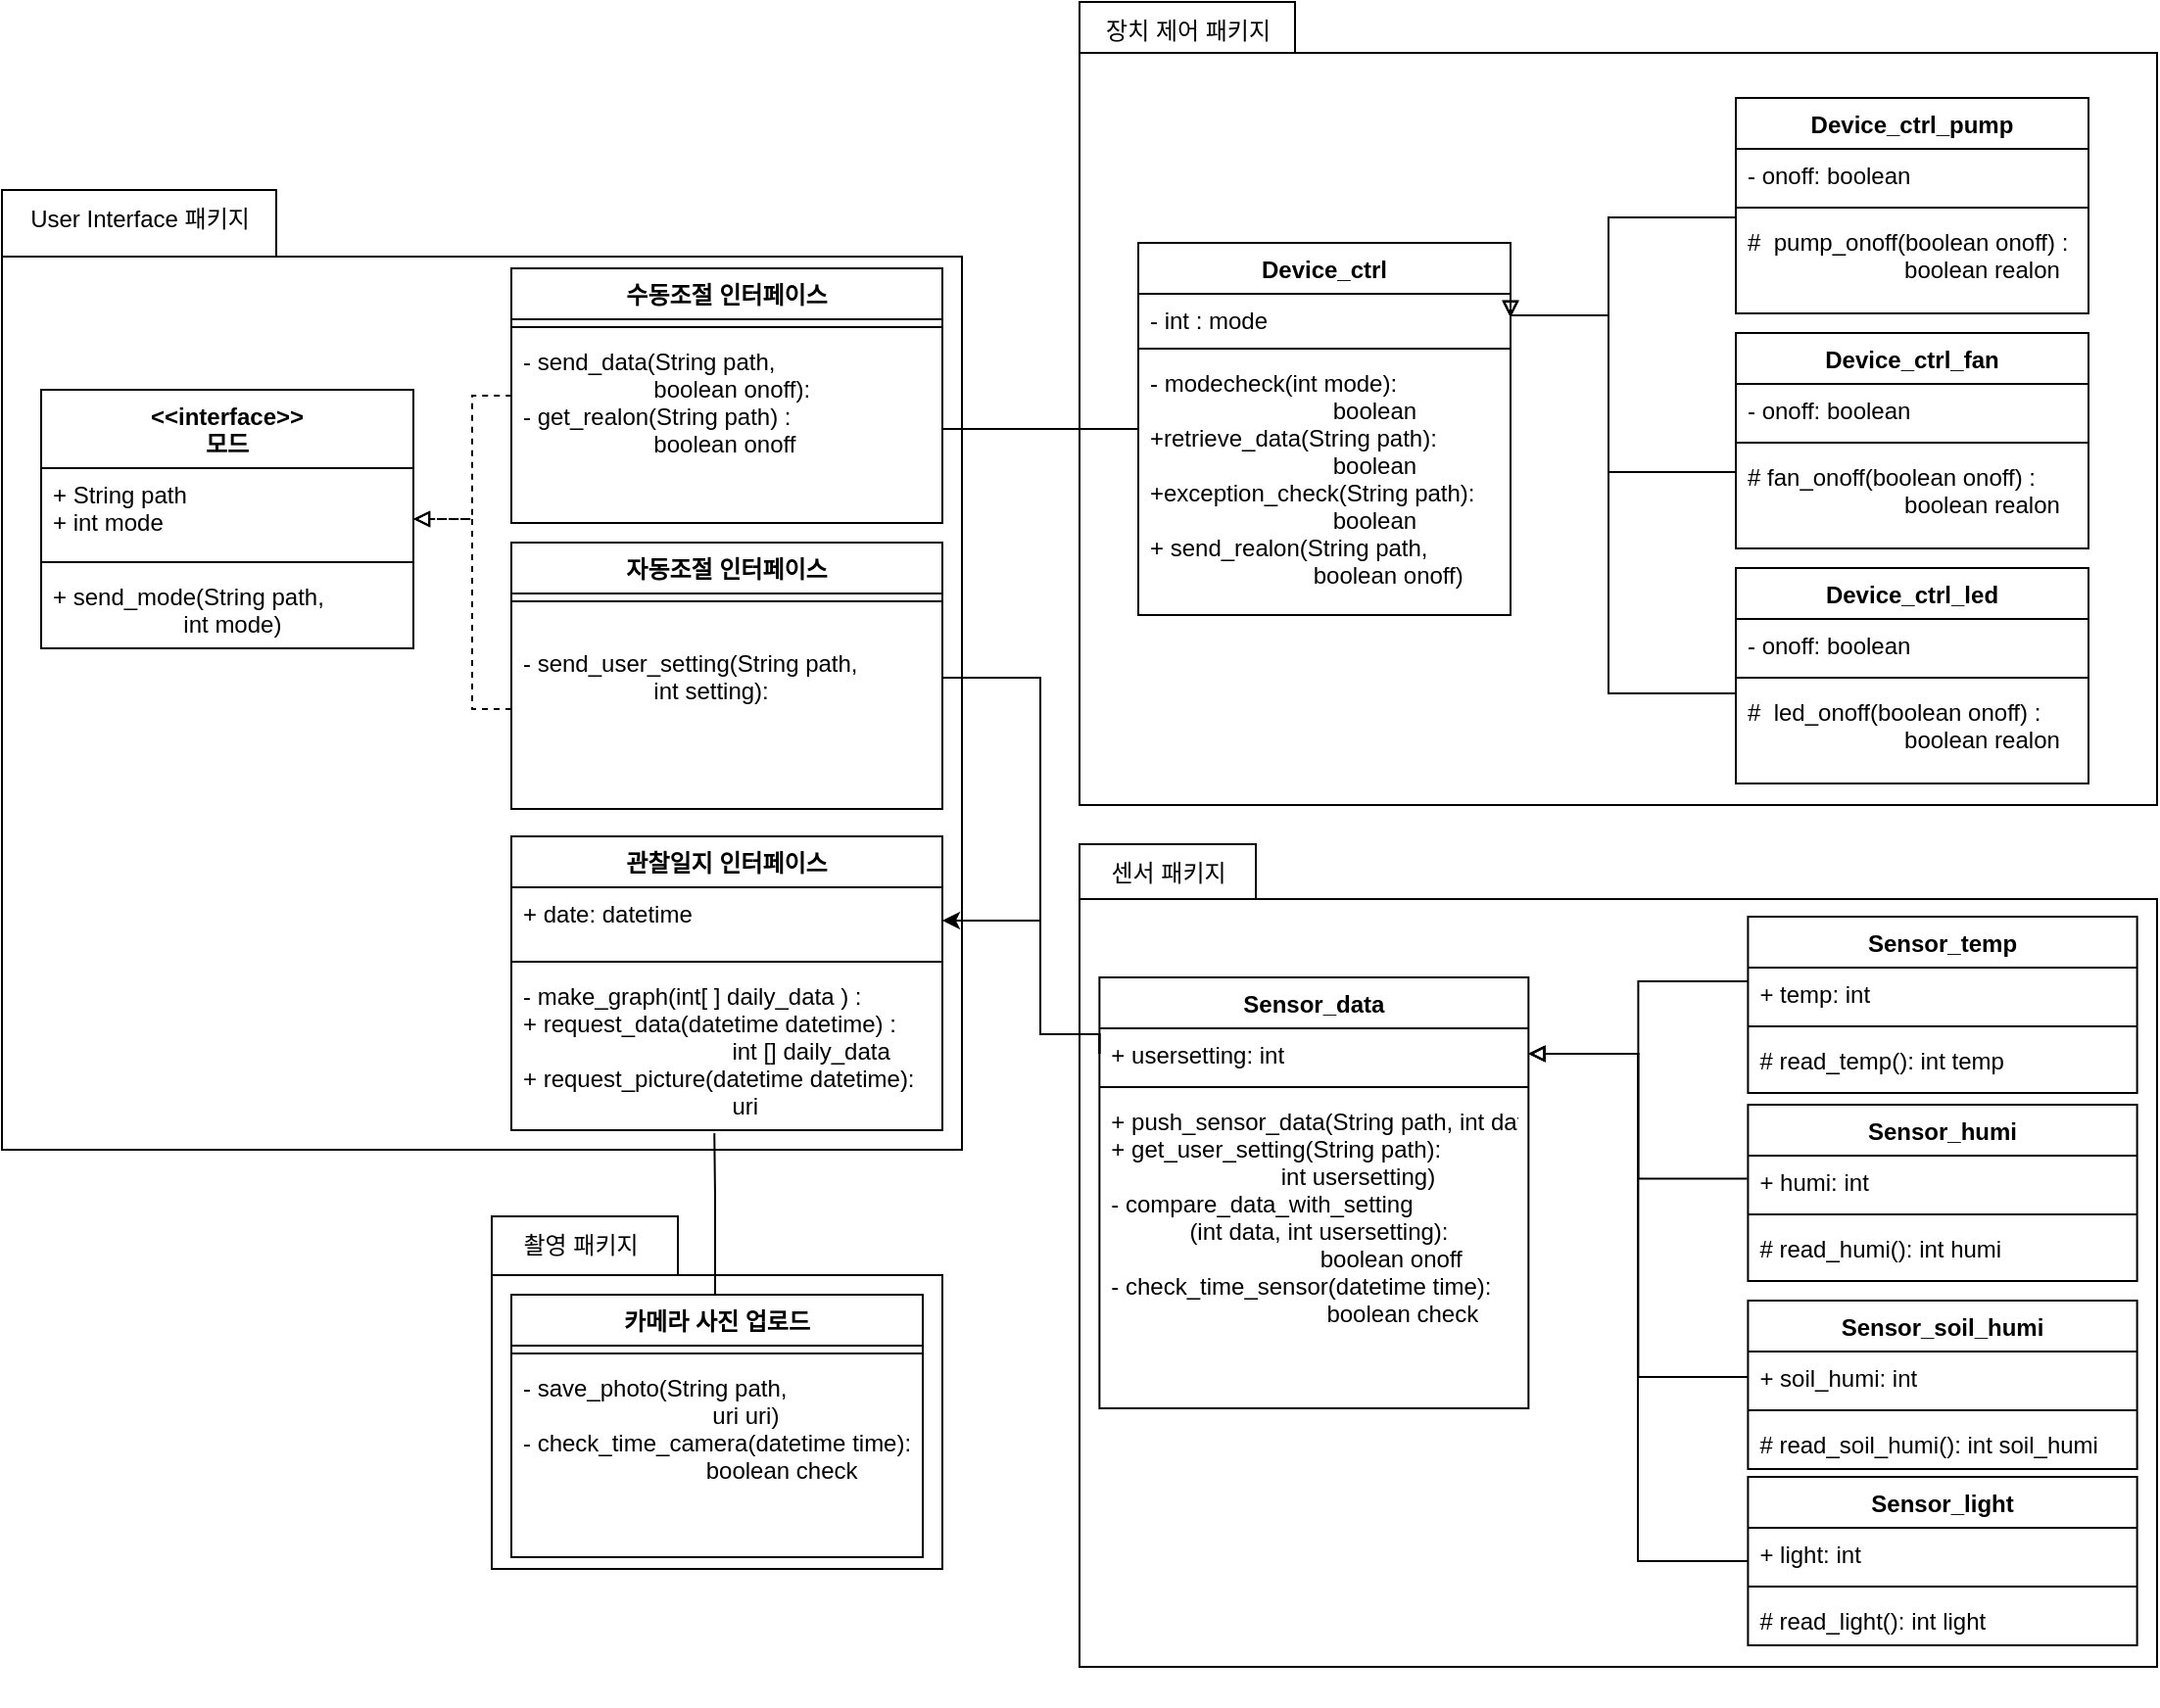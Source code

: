 <mxfile version="20.5.3" type="github">
  <diagram id="fnLHk5_FQdHGoSxvLHbr" name="페이지-1">
    <mxGraphModel dx="4583" dy="687" grid="1" gridSize="10" guides="1" tooltips="1" connect="1" arrows="1" fold="1" page="1" pageScale="1" pageWidth="3300" pageHeight="4681" math="0" shadow="0">
      <root>
        <mxCell id="0" />
        <mxCell id="1" parent="0" />
        <mxCell id="D5vVqQVgLM8rnLh1jBMB-31" value="" style="shape=folder;fontStyle=1;spacingTop=10;tabWidth=110;tabHeight=26;tabPosition=left;html=1;" parent="1" vertex="1">
          <mxGeometry x="-1300" y="80" width="550" height="410" as="geometry" />
        </mxCell>
        <mxCell id="D5vVqQVgLM8rnLh1jBMB-35" style="edgeStyle=orthogonalEdgeStyle;rounded=0;orthogonalLoop=1;jettySize=auto;html=1;endArrow=block;endFill=0;entryX=1;entryY=0.5;entryDx=0;entryDy=0;" parent="1" target="D5vVqQVgLM8rnLh1jBMB-45" edge="1" source="D5vVqQVgLM8rnLh1jBMB-104">
          <mxGeometry relative="1" as="geometry">
            <mxPoint x="-1095.0" y="308.0" as="targetPoint" />
            <Array as="points">
              <mxPoint x="-1030" y="320" />
              <mxPoint x="-1030" y="240" />
              <mxPoint x="-1080" y="240" />
            </Array>
            <mxPoint x="-965" y="344" as="sourcePoint" />
          </mxGeometry>
        </mxCell>
        <mxCell id="D5vVqQVgLM8rnLh1jBMB-42" style="edgeStyle=orthogonalEdgeStyle;rounded=0;orthogonalLoop=1;jettySize=auto;html=1;entryX=1;entryY=0.5;entryDx=0;entryDy=0;endArrow=block;endFill=0;" parent="1" target="D5vVqQVgLM8rnLh1jBMB-45" edge="1" source="D5vVqQVgLM8rnLh1jBMB-108">
          <mxGeometry relative="1" as="geometry">
            <mxPoint x="-1095.0" y="308.0" as="targetPoint" />
            <Array as="points">
              <mxPoint x="-1030" y="433" />
              <mxPoint x="-1030" y="240" />
              <mxPoint x="-1080" y="240" />
            </Array>
            <mxPoint x="-965" y="438.0" as="sourcePoint" />
          </mxGeometry>
        </mxCell>
        <mxCell id="D5vVqQVgLM8rnLh1jBMB-43" style="edgeStyle=orthogonalEdgeStyle;rounded=0;orthogonalLoop=1;jettySize=auto;html=1;endArrow=block;endFill=0;entryX=1;entryY=0.5;entryDx=0;entryDy=0;" parent="1" source="D5vVqQVgLM8rnLh1jBMB-100" target="D5vVqQVgLM8rnLh1jBMB-45" edge="1">
          <mxGeometry relative="1" as="geometry">
            <mxPoint x="-1095.0" y="308.0" as="targetPoint" />
            <Array as="points">
              <mxPoint x="-1030" y="190" />
              <mxPoint x="-1030" y="240" />
              <mxPoint x="-1080" y="240" />
            </Array>
            <mxPoint x="-965" y="268.0" as="sourcePoint" />
          </mxGeometry>
        </mxCell>
        <mxCell id="D5vVqQVgLM8rnLh1jBMB-44" value="Device_ctrl" style="swimlane;fontStyle=1;align=center;verticalAlign=top;childLayout=stackLayout;horizontal=1;startSize=26;horizontalStack=0;resizeParent=1;resizeParentMax=0;resizeLast=0;collapsible=1;marginBottom=0;" parent="1" vertex="1">
          <mxGeometry x="-1270" y="203" width="190" height="190" as="geometry" />
        </mxCell>
        <mxCell id="D5vVqQVgLM8rnLh1jBMB-45" value="- int : mode&#xa;" style="text;strokeColor=none;fillColor=none;align=left;verticalAlign=top;spacingLeft=4;spacingRight=4;overflow=hidden;rotatable=0;points=[[0,0.5],[1,0.5]];portConstraint=eastwest;" parent="D5vVqQVgLM8rnLh1jBMB-44" vertex="1">
          <mxGeometry y="26" width="190" height="24" as="geometry" />
        </mxCell>
        <mxCell id="D5vVqQVgLM8rnLh1jBMB-46" value="" style="line;strokeWidth=1;fillColor=none;align=left;verticalAlign=middle;spacingTop=-1;spacingLeft=3;spacingRight=3;rotatable=0;labelPosition=right;points=[];portConstraint=eastwest;strokeColor=inherit;" parent="D5vVqQVgLM8rnLh1jBMB-44" vertex="1">
          <mxGeometry y="50" width="190" height="8" as="geometry" />
        </mxCell>
        <mxCell id="D5vVqQVgLM8rnLh1jBMB-47" value="- modecheck(int mode): &#xa;                            boolean&#xa;+retrieve_data(String path):&#xa;                            boolean&#xa;+exception_check(String path):&#xa;                            boolean&#xa;+ send_realon(String path,&#xa;                         boolean onoff)" style="text;strokeColor=none;fillColor=none;align=left;verticalAlign=top;spacingLeft=4;spacingRight=4;overflow=hidden;rotatable=0;points=[[0,0.5],[1,0.5]];portConstraint=eastwest;" parent="D5vVqQVgLM8rnLh1jBMB-44" vertex="1">
          <mxGeometry y="58" width="190" height="132" as="geometry" />
        </mxCell>
        <mxCell id="D5vVqQVgLM8rnLh1jBMB-48" value="장치 제어 패키지" style="text;html=1;align=center;verticalAlign=middle;resizable=0;points=[];autosize=1;strokeColor=none;fillColor=none;" parent="1" vertex="1">
          <mxGeometry x="-1300" y="80" width="110" height="30" as="geometry" />
        </mxCell>
        <mxCell id="D5vVqQVgLM8rnLh1jBMB-49" value="" style="group" parent="1" vertex="1" connectable="0">
          <mxGeometry x="-1300" y="510" width="550" height="440" as="geometry" />
        </mxCell>
        <mxCell id="D5vVqQVgLM8rnLh1jBMB-50" value="" style="shape=folder;fontStyle=1;spacingTop=10;tabWidth=90;tabHeight=28;tabPosition=left;html=1;" parent="D5vVqQVgLM8rnLh1jBMB-49" vertex="1">
          <mxGeometry width="550" height="420" as="geometry" />
        </mxCell>
        <mxCell id="D5vVqQVgLM8rnLh1jBMB-63" value="Sensor_data" style="swimlane;fontStyle=1;align=center;verticalAlign=top;childLayout=stackLayout;horizontal=1;startSize=26;horizontalStack=0;resizeParent=1;resizeParentMax=0;resizeLast=0;collapsible=1;marginBottom=0;" parent="D5vVqQVgLM8rnLh1jBMB-49" vertex="1">
          <mxGeometry x="10.185" y="68" width="218.981" height="220" as="geometry" />
        </mxCell>
        <mxCell id="D5vVqQVgLM8rnLh1jBMB-64" value="+ usersetting: int" style="text;strokeColor=none;fillColor=none;align=left;verticalAlign=top;spacingLeft=4;spacingRight=4;overflow=hidden;rotatable=0;points=[[0,0.5],[1,0.5]];portConstraint=eastwest;" parent="D5vVqQVgLM8rnLh1jBMB-63" vertex="1">
          <mxGeometry y="26" width="218.981" height="26" as="geometry" />
        </mxCell>
        <mxCell id="D5vVqQVgLM8rnLh1jBMB-65" value="" style="line;strokeWidth=1;fillColor=none;align=left;verticalAlign=middle;spacingTop=-1;spacingLeft=3;spacingRight=3;rotatable=0;labelPosition=right;points=[];portConstraint=eastwest;strokeColor=inherit;" parent="D5vVqQVgLM8rnLh1jBMB-63" vertex="1">
          <mxGeometry y="52" width="218.981" height="8" as="geometry" />
        </mxCell>
        <mxCell id="D5vVqQVgLM8rnLh1jBMB-66" value="+ push_sensor_data(String path, int data):&#xa;+ get_user_setting(String path):&#xa;                          int usersetting)&#xa;- compare_data_with_setting&#xa;            (int data, int usersetting):&#xa;                                boolean onoff&#xa;- check_time_sensor(datetime time):&#xa;                                 boolean check" style="text;strokeColor=none;fillColor=none;align=left;verticalAlign=top;spacingLeft=4;spacingRight=4;overflow=hidden;rotatable=0;points=[[0,0.5],[1,0.5]];portConstraint=eastwest;" parent="D5vVqQVgLM8rnLh1jBMB-63" vertex="1">
          <mxGeometry y="60" width="218.981" height="160" as="geometry" />
        </mxCell>
        <mxCell id="D5vVqQVgLM8rnLh1jBMB-67" style="edgeStyle=orthogonalEdgeStyle;rounded=0;orthogonalLoop=1;jettySize=auto;html=1;exitX=-0.002;exitY=0.259;exitDx=0;exitDy=0;endArrow=block;endFill=0;exitPerimeter=0;entryX=1;entryY=0.5;entryDx=0;entryDy=0;" parent="D5vVqQVgLM8rnLh1jBMB-49" target="D5vVqQVgLM8rnLh1jBMB-64" edge="1">
          <mxGeometry relative="1" as="geometry">
            <mxPoint x="340.817" y="170.734" as="sourcePoint" />
            <mxPoint x="208.796" y="93.0" as="targetPoint" />
            <Array as="points">
              <mxPoint x="285.185" y="171" />
              <mxPoint x="285.185" y="107" />
            </Array>
          </mxGeometry>
        </mxCell>
        <mxCell id="D5vVqQVgLM8rnLh1jBMB-69" style="edgeStyle=orthogonalEdgeStyle;rounded=0;orthogonalLoop=1;jettySize=auto;html=1;endArrow=block;endFill=0;entryX=1;entryY=0.5;entryDx=0;entryDy=0;" parent="D5vVqQVgLM8rnLh1jBMB-49" target="D5vVqQVgLM8rnLh1jBMB-64" edge="1" source="D5vVqQVgLM8rnLh1jBMB-124">
          <mxGeometry relative="1" as="geometry">
            <mxPoint x="341.204" y="330" as="sourcePoint" />
            <mxPoint x="208.796" y="93.0" as="targetPoint" />
            <Array as="points">
              <mxPoint x="285" y="366" />
              <mxPoint x="285" y="107" />
            </Array>
          </mxGeometry>
        </mxCell>
        <mxCell id="D5vVqQVgLM8rnLh1jBMB-70" style="edgeStyle=orthogonalEdgeStyle;rounded=0;orthogonalLoop=1;jettySize=auto;html=1;exitX=0;exitY=0.5;exitDx=0;exitDy=0;endArrow=block;endFill=0;entryX=1;entryY=0.5;entryDx=0;entryDy=0;" parent="D5vVqQVgLM8rnLh1jBMB-49" target="D5vVqQVgLM8rnLh1jBMB-64" edge="1">
          <mxGeometry relative="1" as="geometry">
            <mxPoint x="341.204" y="70" as="sourcePoint" />
            <mxPoint x="208.796" y="44.0" as="targetPoint" />
            <Array as="points">
              <mxPoint x="285.185" y="70" />
              <mxPoint x="285.185" y="107" />
            </Array>
          </mxGeometry>
        </mxCell>
        <mxCell id="D5vVqQVgLM8rnLh1jBMB-71" value="센서 패키지" style="text;html=1;align=center;verticalAlign=middle;resizable=0;points=[];autosize=1;strokeColor=none;fillColor=none;" parent="D5vVqQVgLM8rnLh1jBMB-49" vertex="1">
          <mxGeometry width="90" height="30" as="geometry" />
        </mxCell>
        <mxCell id="D5vVqQVgLM8rnLh1jBMB-112" value="Sensor_temp" style="swimlane;fontStyle=1;align=center;verticalAlign=top;childLayout=stackLayout;horizontal=1;startSize=26;horizontalStack=0;resizeParent=1;resizeParentMax=0;resizeLast=0;collapsible=1;marginBottom=0;" parent="D5vVqQVgLM8rnLh1jBMB-49" vertex="1">
          <mxGeometry x="341.204" y="37" width="198.611" height="90" as="geometry" />
        </mxCell>
        <mxCell id="D5vVqQVgLM8rnLh1jBMB-113" value="+ temp: int" style="text;strokeColor=none;fillColor=none;align=left;verticalAlign=top;spacingLeft=4;spacingRight=4;overflow=hidden;rotatable=0;points=[[0,0.5],[1,0.5]];portConstraint=eastwest;" parent="D5vVqQVgLM8rnLh1jBMB-112" vertex="1">
          <mxGeometry y="26" width="198.611" height="26" as="geometry" />
        </mxCell>
        <mxCell id="D5vVqQVgLM8rnLh1jBMB-114" value="" style="line;strokeWidth=1;fillColor=none;align=left;verticalAlign=middle;spacingTop=-1;spacingLeft=3;spacingRight=3;rotatable=0;labelPosition=right;points=[];portConstraint=eastwest;strokeColor=inherit;" parent="D5vVqQVgLM8rnLh1jBMB-112" vertex="1">
          <mxGeometry y="52" width="198.611" height="8" as="geometry" />
        </mxCell>
        <mxCell id="D5vVqQVgLM8rnLh1jBMB-115" value="# read_temp(): int temp" style="text;strokeColor=none;fillColor=none;align=left;verticalAlign=top;spacingLeft=4;spacingRight=4;overflow=hidden;rotatable=0;points=[[0,0.5],[1,0.5]];portConstraint=eastwest;" parent="D5vVqQVgLM8rnLh1jBMB-112" vertex="1">
          <mxGeometry y="60" width="198.611" height="30" as="geometry" />
        </mxCell>
        <mxCell id="D5vVqQVgLM8rnLh1jBMB-116" value="Sensor_humi" style="swimlane;fontStyle=1;align=center;verticalAlign=top;childLayout=stackLayout;horizontal=1;startSize=26;horizontalStack=0;resizeParent=1;resizeParentMax=0;resizeLast=0;collapsible=1;marginBottom=0;" parent="D5vVqQVgLM8rnLh1jBMB-49" vertex="1">
          <mxGeometry x="341.204" y="133" width="198.611" height="90" as="geometry" />
        </mxCell>
        <mxCell id="D5vVqQVgLM8rnLh1jBMB-117" value="+ humi: int" style="text;strokeColor=none;fillColor=none;align=left;verticalAlign=top;spacingLeft=4;spacingRight=4;overflow=hidden;rotatable=0;points=[[0,0.5],[1,0.5]];portConstraint=eastwest;" parent="D5vVqQVgLM8rnLh1jBMB-116" vertex="1">
          <mxGeometry y="26" width="198.611" height="26" as="geometry" />
        </mxCell>
        <mxCell id="D5vVqQVgLM8rnLh1jBMB-118" value="" style="line;strokeWidth=1;fillColor=none;align=left;verticalAlign=middle;spacingTop=-1;spacingLeft=3;spacingRight=3;rotatable=0;labelPosition=right;points=[];portConstraint=eastwest;strokeColor=inherit;" parent="D5vVqQVgLM8rnLh1jBMB-116" vertex="1">
          <mxGeometry y="52" width="198.611" height="8" as="geometry" />
        </mxCell>
        <mxCell id="D5vVqQVgLM8rnLh1jBMB-119" value="# read_humi(): int humi" style="text;strokeColor=none;fillColor=none;align=left;verticalAlign=top;spacingLeft=4;spacingRight=4;overflow=hidden;rotatable=0;points=[[0,0.5],[1,0.5]];portConstraint=eastwest;" parent="D5vVqQVgLM8rnLh1jBMB-116" vertex="1">
          <mxGeometry y="60" width="198.611" height="30" as="geometry" />
        </mxCell>
        <mxCell id="D5vVqQVgLM8rnLh1jBMB-120" value="Sensor_soil_humi" style="swimlane;fontStyle=1;align=center;verticalAlign=top;childLayout=stackLayout;horizontal=1;startSize=26;horizontalStack=0;resizeParent=1;resizeParentMax=0;resizeLast=0;collapsible=1;marginBottom=0;" parent="D5vVqQVgLM8rnLh1jBMB-49" vertex="1">
          <mxGeometry x="341.204" y="233" width="198.611" height="86" as="geometry" />
        </mxCell>
        <mxCell id="D5vVqQVgLM8rnLh1jBMB-121" value="+ soil_humi: int" style="text;strokeColor=none;fillColor=none;align=left;verticalAlign=top;spacingLeft=4;spacingRight=4;overflow=hidden;rotatable=0;points=[[0,0.5],[1,0.5]];portConstraint=eastwest;" parent="D5vVqQVgLM8rnLh1jBMB-120" vertex="1">
          <mxGeometry y="26" width="198.611" height="26" as="geometry" />
        </mxCell>
        <mxCell id="D5vVqQVgLM8rnLh1jBMB-122" value="" style="line;strokeWidth=1;fillColor=none;align=left;verticalAlign=middle;spacingTop=-1;spacingLeft=3;spacingRight=3;rotatable=0;labelPosition=right;points=[];portConstraint=eastwest;strokeColor=inherit;" parent="D5vVqQVgLM8rnLh1jBMB-120" vertex="1">
          <mxGeometry y="52" width="198.611" height="8" as="geometry" />
        </mxCell>
        <mxCell id="D5vVqQVgLM8rnLh1jBMB-123" value="# read_soil_humi(): int soil_humi" style="text;strokeColor=none;fillColor=none;align=left;verticalAlign=top;spacingLeft=4;spacingRight=4;overflow=hidden;rotatable=0;points=[[0,0.5],[1,0.5]];portConstraint=eastwest;" parent="D5vVqQVgLM8rnLh1jBMB-120" vertex="1">
          <mxGeometry y="60" width="198.611" height="26" as="geometry" />
        </mxCell>
        <mxCell id="D5vVqQVgLM8rnLh1jBMB-124" value="Sensor_light" style="swimlane;fontStyle=1;align=center;verticalAlign=top;childLayout=stackLayout;horizontal=1;startSize=26;horizontalStack=0;resizeParent=1;resizeParentMax=0;resizeLast=0;collapsible=1;marginBottom=0;" parent="D5vVqQVgLM8rnLh1jBMB-49" vertex="1">
          <mxGeometry x="341.204" y="323" width="198.611" height="86" as="geometry" />
        </mxCell>
        <mxCell id="D5vVqQVgLM8rnLh1jBMB-125" value="+ light: int" style="text;strokeColor=none;fillColor=none;align=left;verticalAlign=top;spacingLeft=4;spacingRight=4;overflow=hidden;rotatable=0;points=[[0,0.5],[1,0.5]];portConstraint=eastwest;" parent="D5vVqQVgLM8rnLh1jBMB-124" vertex="1">
          <mxGeometry y="26" width="198.611" height="26" as="geometry" />
        </mxCell>
        <mxCell id="D5vVqQVgLM8rnLh1jBMB-126" value="" style="line;strokeWidth=1;fillColor=none;align=left;verticalAlign=middle;spacingTop=-1;spacingLeft=3;spacingRight=3;rotatable=0;labelPosition=right;points=[];portConstraint=eastwest;strokeColor=inherit;" parent="D5vVqQVgLM8rnLh1jBMB-124" vertex="1">
          <mxGeometry y="52" width="198.611" height="8" as="geometry" />
        </mxCell>
        <mxCell id="D5vVqQVgLM8rnLh1jBMB-127" value="# read_light(): int light" style="text;strokeColor=none;fillColor=none;align=left;verticalAlign=top;spacingLeft=4;spacingRight=4;overflow=hidden;rotatable=0;points=[[0,0.5],[1,0.5]];portConstraint=eastwest;" parent="D5vVqQVgLM8rnLh1jBMB-124" vertex="1">
          <mxGeometry y="60" width="198.611" height="26" as="geometry" />
        </mxCell>
        <mxCell id="D5vVqQVgLM8rnLh1jBMB-128" style="edgeStyle=orthogonalEdgeStyle;rounded=0;orthogonalLoop=1;jettySize=auto;html=1;endArrow=block;endFill=0;" parent="D5vVqQVgLM8rnLh1jBMB-49" source="D5vVqQVgLM8rnLh1jBMB-121" target="D5vVqQVgLM8rnLh1jBMB-64" edge="1">
          <mxGeometry relative="1" as="geometry" />
        </mxCell>
        <mxCell id="D5vVqQVgLM8rnLh1jBMB-72" value="" style="group" parent="1" vertex="1" connectable="0">
          <mxGeometry x="-1600" y="700" width="230" height="180" as="geometry" />
        </mxCell>
        <mxCell id="D5vVqQVgLM8rnLh1jBMB-73" value="" style="shape=folder;fontStyle=1;spacingTop=10;tabWidth=95;tabHeight=30;tabPosition=left;html=1;" parent="D5vVqQVgLM8rnLh1jBMB-72" vertex="1">
          <mxGeometry width="230" height="180" as="geometry" />
        </mxCell>
        <mxCell id="D5vVqQVgLM8rnLh1jBMB-74" value="카메라 사진 업로드" style="swimlane;fontStyle=1;align=center;verticalAlign=top;childLayout=stackLayout;horizontal=1;startSize=26;horizontalStack=0;resizeParent=1;resizeParentMax=0;resizeLast=0;collapsible=1;marginBottom=0;" parent="D5vVqQVgLM8rnLh1jBMB-72" vertex="1">
          <mxGeometry x="10" y="40" width="210" height="134" as="geometry" />
        </mxCell>
        <mxCell id="D5vVqQVgLM8rnLh1jBMB-75" value="" style="line;strokeWidth=1;fillColor=none;align=left;verticalAlign=middle;spacingTop=-1;spacingLeft=3;spacingRight=3;rotatable=0;labelPosition=right;points=[];portConstraint=eastwest;strokeColor=inherit;" parent="D5vVqQVgLM8rnLh1jBMB-74" vertex="1">
          <mxGeometry y="26" width="210" height="8" as="geometry" />
        </mxCell>
        <mxCell id="D5vVqQVgLM8rnLh1jBMB-76" value="- save_photo(String path,&#xa;                             uri uri)&#xa;- check_time_camera(datetime time):&#xa;                            boolean check&#xa;" style="text;strokeColor=none;fillColor=none;align=left;verticalAlign=top;spacingLeft=4;spacingRight=4;overflow=hidden;rotatable=0;points=[[0,0.5],[1,0.5]];portConstraint=eastwest;" parent="D5vVqQVgLM8rnLh1jBMB-74" vertex="1">
          <mxGeometry y="34" width="210" height="100" as="geometry" />
        </mxCell>
        <mxCell id="D5vVqQVgLM8rnLh1jBMB-77" value="촬영 패키지" style="text;html=1;align=center;verticalAlign=middle;resizable=0;points=[];autosize=1;strokeColor=none;fillColor=none;" parent="D5vVqQVgLM8rnLh1jBMB-72" vertex="1">
          <mxGeometry width="90" height="30" as="geometry" />
        </mxCell>
        <mxCell id="D5vVqQVgLM8rnLh1jBMB-82" value="" style="shape=folder;fontStyle=1;spacingTop=10;tabWidth=140;tabHeight=34;tabPosition=left;html=1;" parent="1" vertex="1">
          <mxGeometry x="-1850" y="176" width="490" height="490" as="geometry" />
        </mxCell>
        <mxCell id="D5vVqQVgLM8rnLh1jBMB-83" value="관찰일지 인터페이스" style="swimlane;fontStyle=1;align=center;verticalAlign=top;childLayout=stackLayout;horizontal=1;startSize=26;horizontalStack=0;resizeParent=1;resizeParentMax=0;resizeLast=0;collapsible=1;marginBottom=0;" parent="1" vertex="1">
          <mxGeometry x="-1590" y="506" width="220" height="150" as="geometry" />
        </mxCell>
        <mxCell id="D5vVqQVgLM8rnLh1jBMB-84" value="+ date: datetime&#xa;" style="text;strokeColor=none;fillColor=none;align=left;verticalAlign=top;spacingLeft=4;spacingRight=4;overflow=hidden;rotatable=0;points=[[0,0.5],[1,0.5]];portConstraint=eastwest;" parent="D5vVqQVgLM8rnLh1jBMB-83" vertex="1">
          <mxGeometry y="26" width="220" height="34" as="geometry" />
        </mxCell>
        <mxCell id="D5vVqQVgLM8rnLh1jBMB-85" value="" style="line;strokeWidth=1;fillColor=none;align=left;verticalAlign=middle;spacingTop=-1;spacingLeft=3;spacingRight=3;rotatable=0;labelPosition=right;points=[];portConstraint=eastwest;strokeColor=inherit;" parent="D5vVqQVgLM8rnLh1jBMB-83" vertex="1">
          <mxGeometry y="60" width="220" height="8" as="geometry" />
        </mxCell>
        <mxCell id="D5vVqQVgLM8rnLh1jBMB-86" value="- make_graph(int[ ] daily_data ) :&#xa;+ request_data(datetime datetime) : &#xa;                                int [] daily_data&#xa;+ request_picture(datetime datetime):&#xa;                                uri" style="text;strokeColor=none;fillColor=none;align=left;verticalAlign=top;spacingLeft=4;spacingRight=4;overflow=hidden;rotatable=0;points=[[0,0.5],[1,0.5]];portConstraint=eastwest;" parent="D5vVqQVgLM8rnLh1jBMB-83" vertex="1">
          <mxGeometry y="68" width="220" height="82" as="geometry" />
        </mxCell>
        <mxCell id="D5vVqQVgLM8rnLh1jBMB-87" value="수동조절 인터페이스" style="swimlane;fontStyle=1;align=center;verticalAlign=top;childLayout=stackLayout;horizontal=1;startSize=26;horizontalStack=0;resizeParent=1;resizeParentMax=0;resizeLast=0;collapsible=1;marginBottom=0;" parent="1" vertex="1">
          <mxGeometry x="-1590" y="216" width="220" height="130" as="geometry" />
        </mxCell>
        <mxCell id="D5vVqQVgLM8rnLh1jBMB-88" value="" style="line;strokeWidth=1;fillColor=none;align=left;verticalAlign=middle;spacingTop=-1;spacingLeft=3;spacingRight=3;rotatable=0;labelPosition=right;points=[];portConstraint=eastwest;strokeColor=inherit;" parent="D5vVqQVgLM8rnLh1jBMB-87" vertex="1">
          <mxGeometry y="26" width="220" height="8" as="geometry" />
        </mxCell>
        <mxCell id="D5vVqQVgLM8rnLh1jBMB-89" value="- send_data(String path, &#xa;                    boolean onoff):&#xa;- get_realon(String path) :&#xa;                    boolean onoff" style="text;strokeColor=none;fillColor=none;align=left;verticalAlign=top;spacingLeft=4;spacingRight=4;overflow=hidden;rotatable=0;points=[[0,0.5],[1,0.5]];portConstraint=eastwest;" parent="D5vVqQVgLM8rnLh1jBMB-87" vertex="1">
          <mxGeometry y="34" width="220" height="96" as="geometry" />
        </mxCell>
        <mxCell id="D5vVqQVgLM8rnLh1jBMB-90" value="자동조절 인터페이스" style="swimlane;fontStyle=1;align=center;verticalAlign=top;childLayout=stackLayout;horizontal=1;startSize=26;horizontalStack=0;resizeParent=1;resizeParentMax=0;resizeLast=0;collapsible=1;marginBottom=0;" parent="1" vertex="1">
          <mxGeometry x="-1590" y="356" width="220" height="136" as="geometry" />
        </mxCell>
        <mxCell id="D5vVqQVgLM8rnLh1jBMB-91" value="" style="line;strokeWidth=1;fillColor=none;align=left;verticalAlign=middle;spacingTop=-1;spacingLeft=3;spacingRight=3;rotatable=0;labelPosition=right;points=[];portConstraint=eastwest;strokeColor=inherit;" parent="D5vVqQVgLM8rnLh1jBMB-90" vertex="1">
          <mxGeometry y="26" width="220" height="8" as="geometry" />
        </mxCell>
        <mxCell id="D5vVqQVgLM8rnLh1jBMB-92" value="&#xa;- send_user_setting(String path,&#xa;                    int setting):" style="text;strokeColor=none;fillColor=none;align=left;verticalAlign=top;spacingLeft=4;spacingRight=4;overflow=hidden;rotatable=0;points=[[0,0.5],[1,0.5]];portConstraint=eastwest;" parent="D5vVqQVgLM8rnLh1jBMB-90" vertex="1">
          <mxGeometry y="34" width="220" height="102" as="geometry" />
        </mxCell>
        <mxCell id="D5vVqQVgLM8rnLh1jBMB-93" value="User Interface 패키지" style="text;html=1;align=center;verticalAlign=middle;resizable=0;points=[];autosize=1;strokeColor=none;fillColor=none;" parent="1" vertex="1">
          <mxGeometry x="-1850" y="176" width="140" height="30" as="geometry" />
        </mxCell>
        <mxCell id="D5vVqQVgLM8rnLh1jBMB-94" style="edgeStyle=orthogonalEdgeStyle;rounded=0;orthogonalLoop=1;jettySize=auto;html=1;endArrow=none;endFill=0;startArrow=block;startFill=0;dashed=1;" parent="1" source="D5vVqQVgLM8rnLh1jBMB-95" target="D5vVqQVgLM8rnLh1jBMB-87" edge="1">
          <mxGeometry relative="1" as="geometry">
            <Array as="points">
              <mxPoint x="-1610" y="344" />
              <mxPoint x="-1610" y="281" />
            </Array>
          </mxGeometry>
        </mxCell>
        <mxCell id="D5vVqQVgLM8rnLh1jBMB-95" value="&lt;&lt;interface&gt;&gt; &#xa;모드" style="swimlane;fontStyle=1;align=center;verticalAlign=top;childLayout=stackLayout;horizontal=1;startSize=40;horizontalStack=0;resizeParent=1;resizeParentMax=0;resizeLast=0;collapsible=1;marginBottom=0;" parent="1" vertex="1">
          <mxGeometry x="-1830" y="278" width="190" height="132" as="geometry" />
        </mxCell>
        <mxCell id="D5vVqQVgLM8rnLh1jBMB-96" value="+ String path&#xa;+ int mode" style="text;strokeColor=none;fillColor=none;align=left;verticalAlign=top;spacingLeft=4;spacingRight=4;overflow=hidden;rotatable=0;points=[[0,0.5],[1,0.5]];portConstraint=eastwest;" parent="D5vVqQVgLM8rnLh1jBMB-95" vertex="1">
          <mxGeometry y="40" width="190" height="44" as="geometry" />
        </mxCell>
        <mxCell id="D5vVqQVgLM8rnLh1jBMB-97" value="" style="line;strokeWidth=1;fillColor=none;align=left;verticalAlign=middle;spacingTop=-1;spacingLeft=3;spacingRight=3;rotatable=0;labelPosition=right;points=[];portConstraint=eastwest;strokeColor=inherit;" parent="D5vVqQVgLM8rnLh1jBMB-95" vertex="1">
          <mxGeometry y="84" width="190" height="8" as="geometry" />
        </mxCell>
        <mxCell id="D5vVqQVgLM8rnLh1jBMB-98" value="+ send_mode(String path,&#xa;                    int mode)" style="text;strokeColor=none;fillColor=none;align=left;verticalAlign=top;spacingLeft=4;spacingRight=4;overflow=hidden;rotatable=0;points=[[0,0.5],[1,0.5]];portConstraint=eastwest;" parent="D5vVqQVgLM8rnLh1jBMB-95" vertex="1">
          <mxGeometry y="92" width="190" height="40" as="geometry" />
        </mxCell>
        <mxCell id="D5vVqQVgLM8rnLh1jBMB-99" style="edgeStyle=orthogonalEdgeStyle;rounded=0;orthogonalLoop=1;jettySize=auto;html=1;startArrow=none;startFill=0;endArrow=block;endFill=0;dashed=1;" parent="1" source="D5vVqQVgLM8rnLh1jBMB-92" target="D5vVqQVgLM8rnLh1jBMB-95" edge="1">
          <mxGeometry relative="1" as="geometry">
            <Array as="points">
              <mxPoint x="-1610" y="441" />
              <mxPoint x="-1610" y="344" />
            </Array>
          </mxGeometry>
        </mxCell>
        <mxCell id="D5vVqQVgLM8rnLh1jBMB-100" value="Device_ctrl_pump" style="swimlane;fontStyle=1;align=center;verticalAlign=top;childLayout=stackLayout;horizontal=1;startSize=26;horizontalStack=0;resizeParent=1;resizeParentMax=0;resizeLast=0;collapsible=1;marginBottom=0;" parent="1" vertex="1">
          <mxGeometry x="-965" y="129" width="180" height="110" as="geometry" />
        </mxCell>
        <mxCell id="D5vVqQVgLM8rnLh1jBMB-101" value="- onoff: boolean" style="text;strokeColor=none;fillColor=none;align=left;verticalAlign=top;spacingLeft=4;spacingRight=4;overflow=hidden;rotatable=0;points=[[0,0.5],[1,0.5]];portConstraint=eastwest;" parent="D5vVqQVgLM8rnLh1jBMB-100" vertex="1">
          <mxGeometry y="26" width="180" height="26" as="geometry" />
        </mxCell>
        <mxCell id="D5vVqQVgLM8rnLh1jBMB-102" value="" style="line;strokeWidth=1;fillColor=none;align=left;verticalAlign=middle;spacingTop=-1;spacingLeft=3;spacingRight=3;rotatable=0;labelPosition=right;points=[];portConstraint=eastwest;strokeColor=inherit;" parent="D5vVqQVgLM8rnLh1jBMB-100" vertex="1">
          <mxGeometry y="52" width="180" height="8" as="geometry" />
        </mxCell>
        <mxCell id="D5vVqQVgLM8rnLh1jBMB-103" value="#  pump_onoff(boolean onoff) :&#xa;                        boolean realon " style="text;strokeColor=none;fillColor=none;align=left;verticalAlign=top;spacingLeft=4;spacingRight=4;overflow=hidden;rotatable=0;points=[[0,0.5],[1,0.5]];portConstraint=eastwest;" parent="D5vVqQVgLM8rnLh1jBMB-100" vertex="1">
          <mxGeometry y="60" width="180" height="50" as="geometry" />
        </mxCell>
        <mxCell id="D5vVqQVgLM8rnLh1jBMB-104" value="Device_ctrl_fan" style="swimlane;fontStyle=1;align=center;verticalAlign=top;childLayout=stackLayout;horizontal=1;startSize=26;horizontalStack=0;resizeParent=1;resizeParentMax=0;resizeLast=0;collapsible=1;marginBottom=0;" parent="1" vertex="1">
          <mxGeometry x="-965" y="249" width="180" height="110" as="geometry" />
        </mxCell>
        <mxCell id="D5vVqQVgLM8rnLh1jBMB-105" value="- onoff: boolean" style="text;strokeColor=none;fillColor=none;align=left;verticalAlign=top;spacingLeft=4;spacingRight=4;overflow=hidden;rotatable=0;points=[[0,0.5],[1,0.5]];portConstraint=eastwest;" parent="D5vVqQVgLM8rnLh1jBMB-104" vertex="1">
          <mxGeometry y="26" width="180" height="26" as="geometry" />
        </mxCell>
        <mxCell id="D5vVqQVgLM8rnLh1jBMB-106" value="" style="line;strokeWidth=1;fillColor=none;align=left;verticalAlign=middle;spacingTop=-1;spacingLeft=3;spacingRight=3;rotatable=0;labelPosition=right;points=[];portConstraint=eastwest;strokeColor=inherit;" parent="D5vVqQVgLM8rnLh1jBMB-104" vertex="1">
          <mxGeometry y="52" width="180" height="8" as="geometry" />
        </mxCell>
        <mxCell id="D5vVqQVgLM8rnLh1jBMB-107" value="# fan_onoff(boolean onoff) :&#xa;                        boolean realon " style="text;strokeColor=none;fillColor=none;align=left;verticalAlign=top;spacingLeft=4;spacingRight=4;overflow=hidden;rotatable=0;points=[[0,0.5],[1,0.5]];portConstraint=eastwest;" parent="D5vVqQVgLM8rnLh1jBMB-104" vertex="1">
          <mxGeometry y="60" width="180" height="50" as="geometry" />
        </mxCell>
        <mxCell id="D5vVqQVgLM8rnLh1jBMB-108" value="Device_ctrl_led" style="swimlane;fontStyle=1;align=center;verticalAlign=top;childLayout=stackLayout;horizontal=1;startSize=26;horizontalStack=0;resizeParent=1;resizeParentMax=0;resizeLast=0;collapsible=1;marginBottom=0;" parent="1" vertex="1">
          <mxGeometry x="-965" y="369" width="180" height="110" as="geometry" />
        </mxCell>
        <mxCell id="D5vVqQVgLM8rnLh1jBMB-109" value="- onoff: boolean" style="text;strokeColor=none;fillColor=none;align=left;verticalAlign=top;spacingLeft=4;spacingRight=4;overflow=hidden;rotatable=0;points=[[0,0.5],[1,0.5]];portConstraint=eastwest;" parent="D5vVqQVgLM8rnLh1jBMB-108" vertex="1">
          <mxGeometry y="26" width="180" height="26" as="geometry" />
        </mxCell>
        <mxCell id="D5vVqQVgLM8rnLh1jBMB-110" value="" style="line;strokeWidth=1;fillColor=none;align=left;verticalAlign=middle;spacingTop=-1;spacingLeft=3;spacingRight=3;rotatable=0;labelPosition=right;points=[];portConstraint=eastwest;strokeColor=inherit;" parent="D5vVqQVgLM8rnLh1jBMB-108" vertex="1">
          <mxGeometry y="52" width="180" height="8" as="geometry" />
        </mxCell>
        <mxCell id="D5vVqQVgLM8rnLh1jBMB-111" value="#  led_onoff(boolean onoff) :&#xa;                        boolean realon " style="text;strokeColor=none;fillColor=none;align=left;verticalAlign=top;spacingLeft=4;spacingRight=4;overflow=hidden;rotatable=0;points=[[0,0.5],[1,0.5]];portConstraint=eastwest;" parent="D5vVqQVgLM8rnLh1jBMB-108" vertex="1">
          <mxGeometry y="60" width="180" height="50" as="geometry" />
        </mxCell>
        <mxCell id="D5vVqQVgLM8rnLh1jBMB-80" style="edgeStyle=orthogonalEdgeStyle;rounded=0;orthogonalLoop=1;jettySize=auto;html=1;exitX=0;exitY=0.5;exitDx=0;exitDy=0;endArrow=classic;endFill=1;entryX=1;entryY=0.5;entryDx=0;entryDy=0;" parent="1" source="D5vVqQVgLM8rnLh1jBMB-64" target="D5vVqQVgLM8rnLh1jBMB-84" edge="1">
          <mxGeometry relative="1" as="geometry">
            <mxPoint x="-1105" y="669" as="targetPoint" />
            <mxPoint x="-1105" y="603.0" as="sourcePoint" />
            <Array as="points">
              <mxPoint x="-1320" y="607" />
              <mxPoint x="-1320" y="549" />
            </Array>
          </mxGeometry>
        </mxCell>
        <mxCell id="D5vVqQVgLM8rnLh1jBMB-78" style="edgeStyle=orthogonalEdgeStyle;rounded=0;orthogonalLoop=1;jettySize=auto;html=1;endArrow=none;endFill=0;exitX=0;exitY=0.5;exitDx=0;exitDy=0;" parent="1" source="D5vVqQVgLM8rnLh1jBMB-64" target="D5vVqQVgLM8rnLh1jBMB-90" edge="1">
          <mxGeometry relative="1" as="geometry">
            <Array as="points">
              <mxPoint x="-1320" y="607" />
              <mxPoint x="-1320" y="425" />
            </Array>
          </mxGeometry>
        </mxCell>
        <mxCell id="D5vVqQVgLM8rnLh1jBMB-81" style="edgeStyle=orthogonalEdgeStyle;rounded=0;orthogonalLoop=1;jettySize=auto;html=1;entryX=0.471;entryY=1.019;entryDx=0;entryDy=0;endArrow=none;endFill=0;exitX=0.5;exitY=0;exitDx=0;exitDy=0;entryPerimeter=0;" parent="1" source="D5vVqQVgLM8rnLh1jBMB-74" target="D5vVqQVgLM8rnLh1jBMB-86" edge="1">
          <mxGeometry relative="1" as="geometry">
            <Array as="points">
              <mxPoint x="-1486" y="740" />
              <mxPoint x="-1486" y="690" />
              <mxPoint x="-1486" y="690" />
            </Array>
          </mxGeometry>
        </mxCell>
        <mxCell id="Ux_mzPihkgH7S6a4n0nw-1" style="edgeStyle=orthogonalEdgeStyle;rounded=0;orthogonalLoop=1;jettySize=auto;html=1;endArrow=none;endFill=0;" edge="1" parent="1" source="D5vVqQVgLM8rnLh1jBMB-89" target="D5vVqQVgLM8rnLh1jBMB-44">
          <mxGeometry relative="1" as="geometry" />
        </mxCell>
      </root>
    </mxGraphModel>
  </diagram>
</mxfile>
